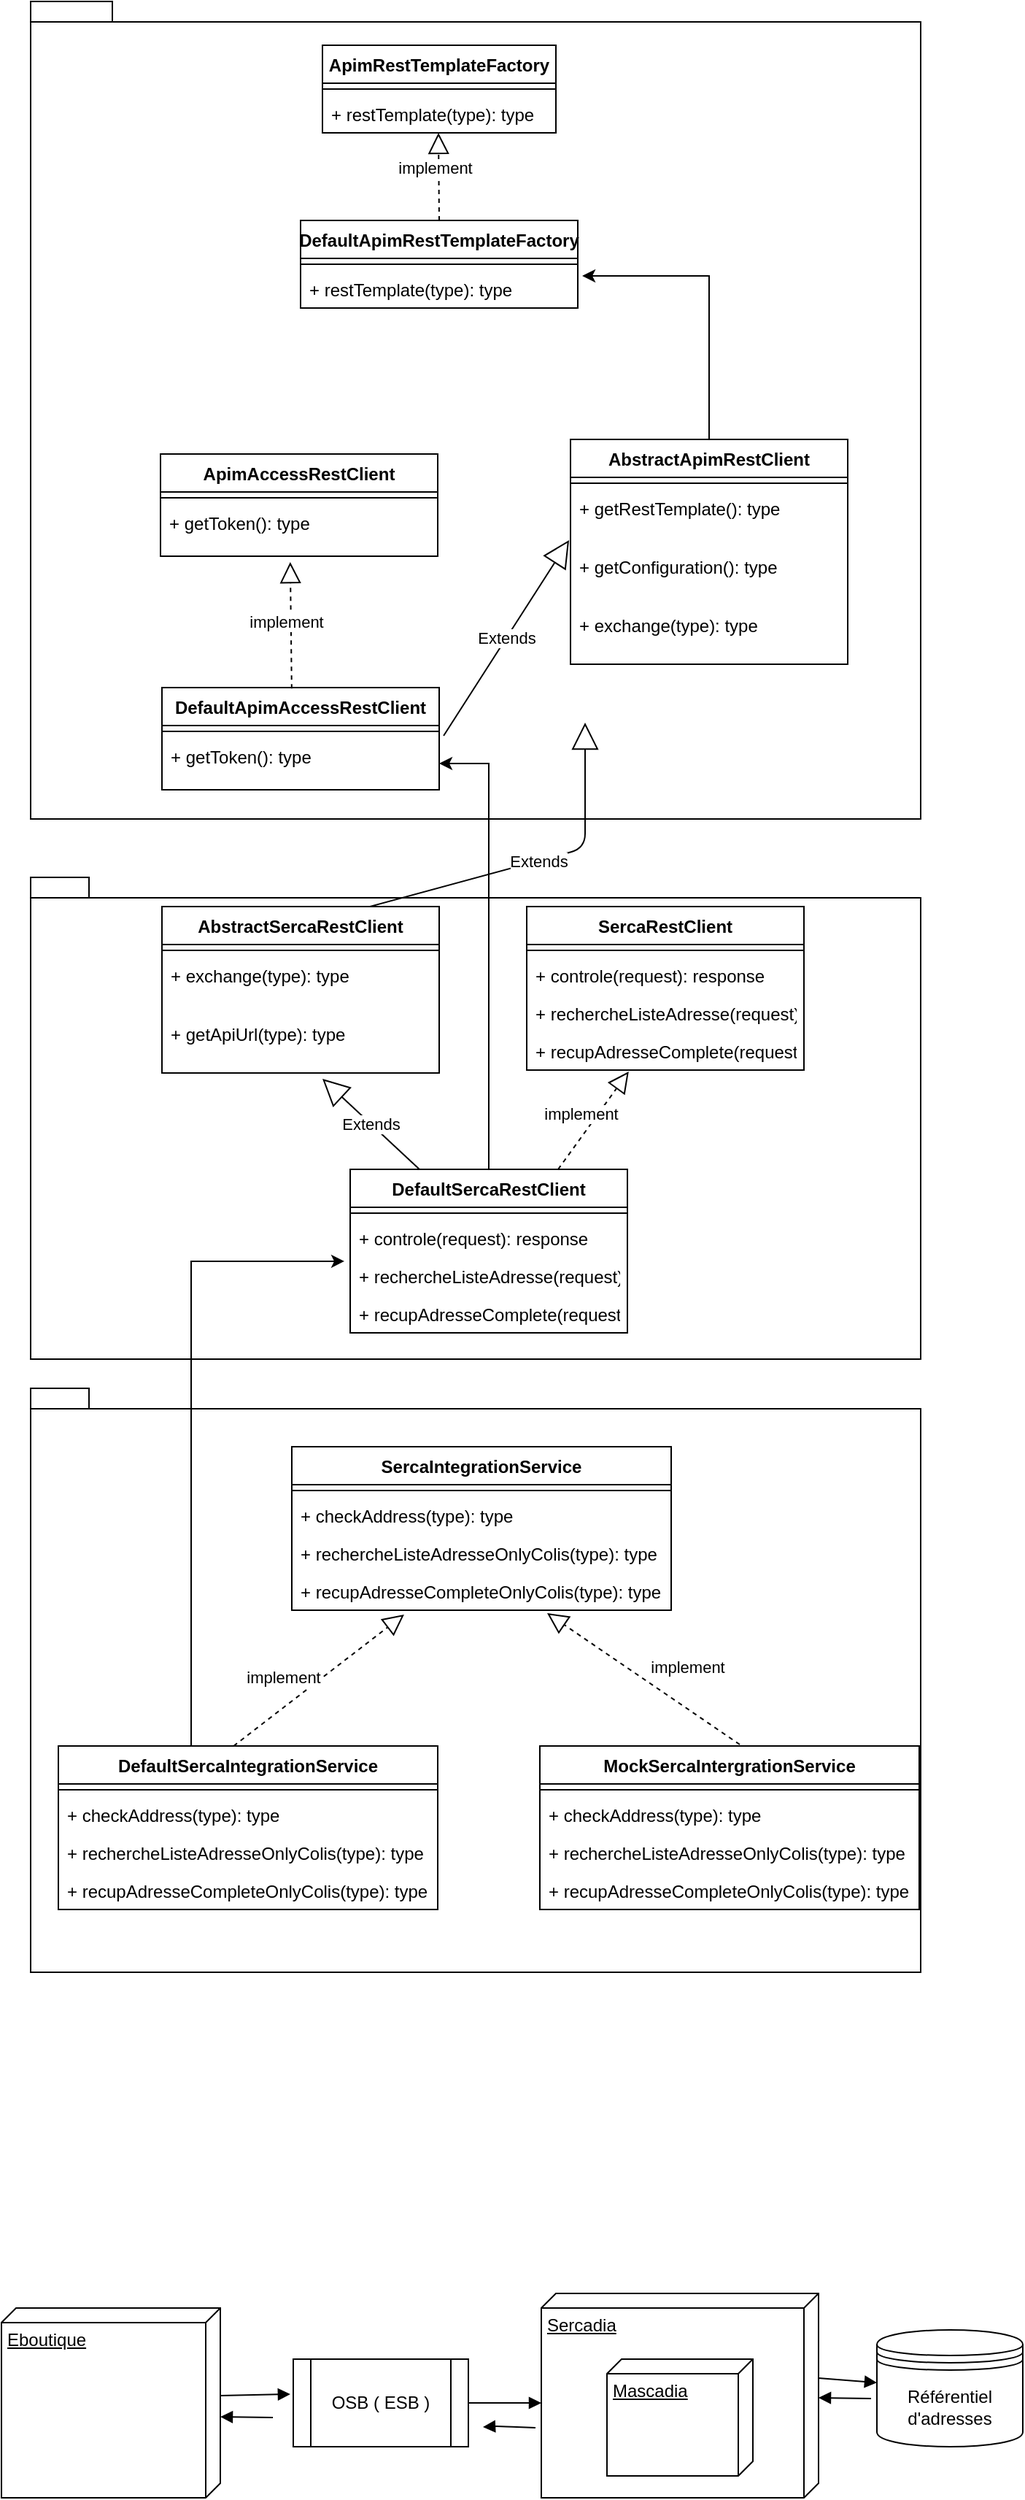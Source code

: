 <mxfile version="13.10.4" type="github">
  <diagram id="C5RBs43oDa-KdzZeNtuy" name="Page-1">
    <mxGraphModel dx="1186" dy="1790" grid="1" gridSize="10" guides="1" tooltips="1" connect="1" arrows="1" fold="1" page="1" pageScale="1" pageWidth="827" pageHeight="1169" math="0" shadow="0">
      <root>
        <mxCell id="WIyWlLk6GJQsqaUBKTNV-0" />
        <mxCell id="WIyWlLk6GJQsqaUBKTNV-1" parent="WIyWlLk6GJQsqaUBKTNV-0" />
        <mxCell id="7yxNTH7sFWz7UGhxW4Ka-38" value="" style="shape=folder;fontStyle=1;spacingTop=10;tabWidth=40;tabHeight=14;tabPosition=left;html=1;" parent="WIyWlLk6GJQsqaUBKTNV-1" vertex="1">
          <mxGeometry x="100" y="340" width="610" height="400" as="geometry" />
        </mxCell>
        <mxCell id="7yxNTH7sFWz7UGhxW4Ka-18" value="" style="shape=folder;fontStyle=1;spacingTop=10;tabWidth=40;tabHeight=14;tabPosition=left;html=1;" parent="WIyWlLk6GJQsqaUBKTNV-1" vertex="1">
          <mxGeometry x="100" y="-10" width="610" height="330" as="geometry" />
        </mxCell>
        <mxCell id="7yxNTH7sFWz7UGhxW4Ka-16" value="" style="shape=folder;fontStyle=1;spacingTop=10;tabWidth=40;tabHeight=14;tabPosition=left;html=1;" parent="WIyWlLk6GJQsqaUBKTNV-1" vertex="1">
          <mxGeometry x="100" y="-610" width="610" height="560" as="geometry" />
        </mxCell>
        <mxCell id="BwVQpNzadCACeYpbOint-18" value="Extends" style="endArrow=block;endSize=16;endFill=0;html=1;exitX=0.25;exitY=0;exitDx=0;exitDy=0;entryX=0.579;entryY=1.1;entryDx=0;entryDy=0;entryPerimeter=0;" parent="WIyWlLk6GJQsqaUBKTNV-1" source="ZbugdAa28t8l8q_3A2VQ-29" target="7yxNTH7sFWz7UGhxW4Ka-24" edge="1">
          <mxGeometry width="160" relative="1" as="geometry">
            <mxPoint x="343.75" y="250" as="sourcePoint" />
            <mxPoint x="490" y="320" as="targetPoint" />
          </mxGeometry>
        </mxCell>
        <mxCell id="BwVQpNzadCACeYpbOint-20" value="" style="endArrow=block;dashed=1;endFill=0;endSize=12;html=1;entryX=0.368;entryY=1.038;entryDx=0;entryDy=0;entryPerimeter=0;exitX=0.75;exitY=0;exitDx=0;exitDy=0;" parent="WIyWlLk6GJQsqaUBKTNV-1" source="ZbugdAa28t8l8q_3A2VQ-29" target="ZbugdAa28t8l8q_3A2VQ-14" edge="1">
          <mxGeometry width="160" relative="1" as="geometry">
            <mxPoint x="407.5" y="250" as="sourcePoint" />
            <mxPoint x="490" y="320" as="targetPoint" />
          </mxGeometry>
        </mxCell>
        <mxCell id="ZbugdAa28t8l8q_3A2VQ-5" value="implement" style="edgeLabel;html=1;align=center;verticalAlign=middle;resizable=0;points=[];" parent="BwVQpNzadCACeYpbOint-20" vertex="1" connectable="0">
          <mxGeometry x="-0.233" y="-1" relative="1" as="geometry">
            <mxPoint x="-4.47" y="-13.1" as="offset" />
          </mxGeometry>
        </mxCell>
        <mxCell id="BwVQpNzadCACeYpbOint-26" value="SercaIntegrationService" style="swimlane;fontStyle=1;align=center;verticalAlign=top;childLayout=stackLayout;horizontal=1;startSize=26;horizontalStack=0;resizeParent=1;resizeParentMax=0;resizeLast=0;collapsible=1;marginBottom=0;" parent="WIyWlLk6GJQsqaUBKTNV-1" vertex="1">
          <mxGeometry x="279" y="380" width="260" height="112" as="geometry" />
        </mxCell>
        <mxCell id="BwVQpNzadCACeYpbOint-28" value="" style="line;strokeWidth=1;fillColor=none;align=left;verticalAlign=middle;spacingTop=-1;spacingLeft=3;spacingRight=3;rotatable=0;labelPosition=right;points=[];portConstraint=eastwest;" parent="BwVQpNzadCACeYpbOint-26" vertex="1">
          <mxGeometry y="26" width="260" height="8" as="geometry" />
        </mxCell>
        <mxCell id="BwVQpNzadCACeYpbOint-29" value="+ checkAddress(type): type" style="text;strokeColor=none;fillColor=none;align=left;verticalAlign=top;spacingLeft=4;spacingRight=4;overflow=hidden;rotatable=0;points=[[0,0.5],[1,0.5]];portConstraint=eastwest;" parent="BwVQpNzadCACeYpbOint-26" vertex="1">
          <mxGeometry y="34" width="260" height="26" as="geometry" />
        </mxCell>
        <mxCell id="ZbugdAa28t8l8q_3A2VQ-19" value="+ rechercheListeAdresseOnlyColis(type): type" style="text;strokeColor=none;fillColor=none;align=left;verticalAlign=top;spacingLeft=4;spacingRight=4;overflow=hidden;rotatable=0;points=[[0,0.5],[1,0.5]];portConstraint=eastwest;" parent="BwVQpNzadCACeYpbOint-26" vertex="1">
          <mxGeometry y="60" width="260" height="26" as="geometry" />
        </mxCell>
        <mxCell id="ZbugdAa28t8l8q_3A2VQ-20" value="+ recupAdresseCompleteOnlyColis(type): type" style="text;strokeColor=none;fillColor=none;align=left;verticalAlign=top;spacingLeft=4;spacingRight=4;overflow=hidden;rotatable=0;points=[[0,0.5],[1,0.5]];portConstraint=eastwest;" parent="BwVQpNzadCACeYpbOint-26" vertex="1">
          <mxGeometry y="86" width="260" height="26" as="geometry" />
        </mxCell>
        <mxCell id="BwVQpNzadCACeYpbOint-4" value="SercaRestClient" style="swimlane;fontStyle=1;align=center;verticalAlign=top;childLayout=stackLayout;horizontal=1;startSize=26;horizontalStack=0;resizeParent=1;resizeParentMax=0;resizeLast=0;collapsible=1;marginBottom=0;" parent="WIyWlLk6GJQsqaUBKTNV-1" vertex="1">
          <mxGeometry x="440" y="10" width="190" height="112" as="geometry" />
        </mxCell>
        <mxCell id="BwVQpNzadCACeYpbOint-6" value="" style="line;strokeWidth=1;fillColor=none;align=left;verticalAlign=middle;spacingTop=-1;spacingLeft=3;spacingRight=3;rotatable=0;labelPosition=right;points=[];portConstraint=eastwest;" parent="BwVQpNzadCACeYpbOint-4" vertex="1">
          <mxGeometry y="26" width="190" height="8" as="geometry" />
        </mxCell>
        <mxCell id="BwVQpNzadCACeYpbOint-7" value="+ controle(request): response" style="text;strokeColor=none;fillColor=none;align=left;verticalAlign=top;spacingLeft=4;spacingRight=4;overflow=hidden;rotatable=0;points=[[0,0.5],[1,0.5]];portConstraint=eastwest;" parent="BwVQpNzadCACeYpbOint-4" vertex="1">
          <mxGeometry y="34" width="190" height="26" as="geometry" />
        </mxCell>
        <mxCell id="ZbugdAa28t8l8q_3A2VQ-13" value="+ rechercheListeAdresse(request): response" style="text;strokeColor=none;fillColor=none;align=left;verticalAlign=top;spacingLeft=4;spacingRight=4;overflow=hidden;rotatable=0;points=[[0,0.5],[1,0.5]];portConstraint=eastwest;" parent="BwVQpNzadCACeYpbOint-4" vertex="1">
          <mxGeometry y="60" width="190" height="26" as="geometry" />
        </mxCell>
        <mxCell id="ZbugdAa28t8l8q_3A2VQ-14" value="+ recupAdresseComplete(request): response" style="text;strokeColor=none;fillColor=none;align=left;verticalAlign=top;spacingLeft=4;spacingRight=4;overflow=hidden;rotatable=0;points=[[0,0.5],[1,0.5]];portConstraint=eastwest;" parent="BwVQpNzadCACeYpbOint-4" vertex="1">
          <mxGeometry y="86" width="190" height="26" as="geometry" />
        </mxCell>
        <mxCell id="BwVQpNzadCACeYpbOint-8" value="AbstractSercaRestClient" style="swimlane;fontStyle=1;align=center;verticalAlign=top;childLayout=stackLayout;horizontal=1;startSize=26;horizontalStack=0;resizeParent=1;resizeParentMax=0;resizeLast=0;collapsible=1;marginBottom=0;" parent="WIyWlLk6GJQsqaUBKTNV-1" vertex="1">
          <mxGeometry x="190" y="10" width="190" height="114" as="geometry" />
        </mxCell>
        <mxCell id="BwVQpNzadCACeYpbOint-10" value="" style="line;strokeWidth=1;fillColor=none;align=left;verticalAlign=middle;spacingTop=-1;spacingLeft=3;spacingRight=3;rotatable=0;labelPosition=right;points=[];portConstraint=eastwest;" parent="BwVQpNzadCACeYpbOint-8" vertex="1">
          <mxGeometry y="26" width="190" height="8" as="geometry" />
        </mxCell>
        <mxCell id="ZbugdAa28t8l8q_3A2VQ-15" value="+ exchange(type): type" style="text;strokeColor=none;fillColor=none;align=left;verticalAlign=top;spacingLeft=4;spacingRight=4;overflow=hidden;rotatable=0;points=[[0,0.5],[1,0.5]];portConstraint=eastwest;" parent="BwVQpNzadCACeYpbOint-8" vertex="1">
          <mxGeometry y="34" width="190" height="40" as="geometry" />
        </mxCell>
        <mxCell id="7yxNTH7sFWz7UGhxW4Ka-24" value="+ getApiUrl(type): type" style="text;strokeColor=none;fillColor=none;align=left;verticalAlign=top;spacingLeft=4;spacingRight=4;overflow=hidden;rotatable=0;points=[[0,0.5],[1,0.5]];portConstraint=eastwest;" parent="BwVQpNzadCACeYpbOint-8" vertex="1">
          <mxGeometry y="74" width="190" height="40" as="geometry" />
        </mxCell>
        <mxCell id="ePuBS4sop_-Yzgb1JW3Q-3" value="Référentiel d&#39;adresses" style="shape=datastore;whiteSpace=wrap;html=1;" parent="WIyWlLk6GJQsqaUBKTNV-1" vertex="1">
          <mxGeometry x="680" y="985" width="100" height="80" as="geometry" />
        </mxCell>
        <mxCell id="ePuBS4sop_-Yzgb1JW3Q-4" value="Eboutique" style="verticalAlign=top;align=left;spacingTop=8;spacingLeft=2;spacingRight=12;shape=cube;size=10;direction=south;fontStyle=4;html=1;" parent="WIyWlLk6GJQsqaUBKTNV-1" vertex="1">
          <mxGeometry x="80" y="970" width="150" height="130" as="geometry" />
        </mxCell>
        <mxCell id="ePuBS4sop_-Yzgb1JW3Q-6" value="Sercadia" style="verticalAlign=top;align=left;spacingTop=8;spacingLeft=2;spacingRight=12;shape=cube;size=10;direction=south;fontStyle=4;html=1;" parent="WIyWlLk6GJQsqaUBKTNV-1" vertex="1">
          <mxGeometry x="450" y="960" width="190" height="140" as="geometry" />
        </mxCell>
        <mxCell id="ePuBS4sop_-Yzgb1JW3Q-7" value="OSB ( ESB )" style="shape=process;whiteSpace=wrap;html=1;backgroundOutline=1;" parent="WIyWlLk6GJQsqaUBKTNV-1" vertex="1">
          <mxGeometry x="280" y="1005" width="120" height="60" as="geometry" />
        </mxCell>
        <mxCell id="ePuBS4sop_-Yzgb1JW3Q-8" value="Mascadia" style="verticalAlign=top;align=left;spacingTop=8;spacingLeft=2;spacingRight=12;shape=cube;size=10;direction=south;fontStyle=4;html=1;" parent="WIyWlLk6GJQsqaUBKTNV-1" vertex="1">
          <mxGeometry x="495" y="1005" width="100" height="80" as="geometry" />
        </mxCell>
        <mxCell id="ePuBS4sop_-Yzgb1JW3Q-13" value="" style="html=1;verticalAlign=bottom;endArrow=block;exitX=0;exitY=0;exitDx=60;exitDy=0;exitPerimeter=0;entryX=-0.017;entryY=0.4;entryDx=0;entryDy=0;entryPerimeter=0;" parent="WIyWlLk6GJQsqaUBKTNV-1" source="ePuBS4sop_-Yzgb1JW3Q-4" target="ePuBS4sop_-Yzgb1JW3Q-7" edge="1">
          <mxGeometry width="80" relative="1" as="geometry">
            <mxPoint x="300" y="1170" as="sourcePoint" />
            <mxPoint x="380" y="1170" as="targetPoint" />
          </mxGeometry>
        </mxCell>
        <mxCell id="ePuBS4sop_-Yzgb1JW3Q-14" value="" style="html=1;verticalAlign=bottom;endArrow=block;entryX=0;entryY=0;entryDx=75;entryDy=190;entryPerimeter=0;exitX=1;exitY=0.5;exitDx=0;exitDy=0;" parent="WIyWlLk6GJQsqaUBKTNV-1" source="ePuBS4sop_-Yzgb1JW3Q-7" target="ePuBS4sop_-Yzgb1JW3Q-6" edge="1">
          <mxGeometry width="80" relative="1" as="geometry">
            <mxPoint x="450" y="1025" as="sourcePoint" />
            <mxPoint x="491.96" y="1024.5" as="targetPoint" />
          </mxGeometry>
        </mxCell>
        <mxCell id="ePuBS4sop_-Yzgb1JW3Q-16" value="" style="html=1;verticalAlign=bottom;endArrow=block;exitX=0.414;exitY=0;exitDx=0;exitDy=0;exitPerimeter=0;" parent="WIyWlLk6GJQsqaUBKTNV-1" source="ePuBS4sop_-Yzgb1JW3Q-6" target="ePuBS4sop_-Yzgb1JW3Q-3" edge="1">
          <mxGeometry width="80" relative="1" as="geometry">
            <mxPoint x="460" y="1035" as="sourcePoint" />
            <mxPoint x="501.96" y="1034.5" as="targetPoint" />
            <Array as="points" />
          </mxGeometry>
        </mxCell>
        <mxCell id="ePuBS4sop_-Yzgb1JW3Q-20" value="" style="html=1;verticalAlign=bottom;endArrow=block;exitX=-0.04;exitY=0.588;exitDx=0;exitDy=0;exitPerimeter=0;" parent="WIyWlLk6GJQsqaUBKTNV-1" source="ePuBS4sop_-Yzgb1JW3Q-3" target="ePuBS4sop_-Yzgb1JW3Q-6" edge="1">
          <mxGeometry width="80" relative="1" as="geometry">
            <mxPoint x="650" y="1027.96" as="sourcePoint" />
            <mxPoint x="690" y="1031.089" as="targetPoint" />
            <Array as="points" />
          </mxGeometry>
        </mxCell>
        <mxCell id="ePuBS4sop_-Yzgb1JW3Q-21" value="" style="html=1;verticalAlign=bottom;endArrow=block;exitX=-0.04;exitY=0.588;exitDx=0;exitDy=0;exitPerimeter=0;" parent="WIyWlLk6GJQsqaUBKTNV-1" edge="1">
          <mxGeometry width="80" relative="1" as="geometry">
            <mxPoint x="266" y="1045.06" as="sourcePoint" />
            <mxPoint x="230" y="1044.499" as="targetPoint" />
            <Array as="points" />
          </mxGeometry>
        </mxCell>
        <mxCell id="ePuBS4sop_-Yzgb1JW3Q-22" value="" style="html=1;verticalAlign=bottom;endArrow=block;exitX=-0.04;exitY=0.588;exitDx=0;exitDy=0;exitPerimeter=0;" parent="WIyWlLk6GJQsqaUBKTNV-1" edge="1">
          <mxGeometry width="80" relative="1" as="geometry">
            <mxPoint x="446" y="1052.04" as="sourcePoint" />
            <mxPoint x="410" y="1051.479" as="targetPoint" />
            <Array as="points">
              <mxPoint x="420" y="1051" />
            </Array>
          </mxGeometry>
        </mxCell>
        <mxCell id="ZbugdAa28t8l8q_3A2VQ-25" value="" style="endArrow=block;dashed=1;endFill=0;endSize=12;html=1;entryX=0.296;entryY=1.115;entryDx=0;entryDy=0;entryPerimeter=0;exitX=0.462;exitY=0;exitDx=0;exitDy=0;exitPerimeter=0;" parent="WIyWlLk6GJQsqaUBKTNV-1" source="7yxNTH7sFWz7UGhxW4Ka-28" target="ZbugdAa28t8l8q_3A2VQ-20" edge="1">
          <mxGeometry width="160" relative="1" as="geometry">
            <mxPoint x="211.89" y="580" as="sourcePoint" />
            <mxPoint x="172.42" y="229.998" as="targetPoint" />
          </mxGeometry>
        </mxCell>
        <mxCell id="ZbugdAa28t8l8q_3A2VQ-26" value="implement" style="edgeLabel;html=1;align=center;verticalAlign=middle;resizable=0;points=[];" parent="ZbugdAa28t8l8q_3A2VQ-25" vertex="1" connectable="0">
          <mxGeometry x="-0.233" y="-1" relative="1" as="geometry">
            <mxPoint x="-11.83" y="-13.1" as="offset" />
          </mxGeometry>
        </mxCell>
        <mxCell id="ZbugdAa28t8l8q_3A2VQ-27" value="" style="endArrow=block;dashed=1;endFill=0;endSize=12;html=1;entryX=0.673;entryY=1.077;entryDx=0;entryDy=0;entryPerimeter=0;exitX=0.527;exitY=-0.009;exitDx=0;exitDy=0;exitPerimeter=0;" parent="WIyWlLk6GJQsqaUBKTNV-1" source="7yxNTH7sFWz7UGhxW4Ka-33" target="ZbugdAa28t8l8q_3A2VQ-20" edge="1">
          <mxGeometry width="160" relative="1" as="geometry">
            <mxPoint x="557.5" y="580" as="sourcePoint" />
            <mxPoint x="634" y="218" as="targetPoint" />
          </mxGeometry>
        </mxCell>
        <mxCell id="ZbugdAa28t8l8q_3A2VQ-28" value="implement" style="edgeLabel;html=1;align=center;verticalAlign=middle;resizable=0;points=[];" parent="ZbugdAa28t8l8q_3A2VQ-27" vertex="1" connectable="0">
          <mxGeometry x="-0.233" y="-1" relative="1" as="geometry">
            <mxPoint x="13.54" y="-17.67" as="offset" />
          </mxGeometry>
        </mxCell>
        <mxCell id="7yxNTH7sFWz7UGhxW4Ka-27" style="edgeStyle=orthogonalEdgeStyle;rounded=0;orthogonalLoop=1;jettySize=auto;html=1;exitX=0.5;exitY=0;exitDx=0;exitDy=0;" parent="WIyWlLk6GJQsqaUBKTNV-1" source="ZbugdAa28t8l8q_3A2VQ-29" target="7yxNTH7sFWz7UGhxW4Ka-10" edge="1">
          <mxGeometry relative="1" as="geometry" />
        </mxCell>
        <mxCell id="ZbugdAa28t8l8q_3A2VQ-29" value="DefaultSercaRestClient" style="swimlane;fontStyle=1;align=center;verticalAlign=top;childLayout=stackLayout;horizontal=1;startSize=26;horizontalStack=0;resizeParent=1;resizeParentMax=0;resizeLast=0;collapsible=1;marginBottom=0;" parent="WIyWlLk6GJQsqaUBKTNV-1" vertex="1">
          <mxGeometry x="319" y="190" width="190" height="112" as="geometry" />
        </mxCell>
        <mxCell id="ZbugdAa28t8l8q_3A2VQ-30" value="" style="line;strokeWidth=1;fillColor=none;align=left;verticalAlign=middle;spacingTop=-1;spacingLeft=3;spacingRight=3;rotatable=0;labelPosition=right;points=[];portConstraint=eastwest;" parent="ZbugdAa28t8l8q_3A2VQ-29" vertex="1">
          <mxGeometry y="26" width="190" height="8" as="geometry" />
        </mxCell>
        <mxCell id="ZbugdAa28t8l8q_3A2VQ-31" value="+ controle(request): response" style="text;strokeColor=none;fillColor=none;align=left;verticalAlign=top;spacingLeft=4;spacingRight=4;overflow=hidden;rotatable=0;points=[[0,0.5],[1,0.5]];portConstraint=eastwest;" parent="ZbugdAa28t8l8q_3A2VQ-29" vertex="1">
          <mxGeometry y="34" width="190" height="26" as="geometry" />
        </mxCell>
        <mxCell id="ZbugdAa28t8l8q_3A2VQ-32" value="+ rechercheListeAdresse(request): response" style="text;strokeColor=none;fillColor=none;align=left;verticalAlign=top;spacingLeft=4;spacingRight=4;overflow=hidden;rotatable=0;points=[[0,0.5],[1,0.5]];portConstraint=eastwest;" parent="ZbugdAa28t8l8q_3A2VQ-29" vertex="1">
          <mxGeometry y="60" width="190" height="26" as="geometry" />
        </mxCell>
        <mxCell id="ZbugdAa28t8l8q_3A2VQ-33" value="+ recupAdresseComplete(request): response" style="text;strokeColor=none;fillColor=none;align=left;verticalAlign=top;spacingLeft=4;spacingRight=4;overflow=hidden;rotatable=0;points=[[0,0.5],[1,0.5]];portConstraint=eastwest;" parent="ZbugdAa28t8l8q_3A2VQ-29" vertex="1">
          <mxGeometry y="86" width="190" height="26" as="geometry" />
        </mxCell>
        <mxCell id="39D8WSPySMU8b71Mzj_a-14" style="edgeStyle=orthogonalEdgeStyle;rounded=0;orthogonalLoop=1;jettySize=auto;html=1;entryX=1.016;entryY=0.154;entryDx=0;entryDy=0;entryPerimeter=0;" edge="1" parent="WIyWlLk6GJQsqaUBKTNV-1" source="7yxNTH7sFWz7UGhxW4Ka-0" target="39D8WSPySMU8b71Mzj_a-10">
          <mxGeometry relative="1" as="geometry" />
        </mxCell>
        <mxCell id="7yxNTH7sFWz7UGhxW4Ka-0" value="AbstractApimRestClient" style="swimlane;fontStyle=1;align=center;verticalAlign=top;childLayout=stackLayout;horizontal=1;startSize=26;horizontalStack=0;resizeParent=1;resizeParentMax=0;resizeLast=0;collapsible=1;marginBottom=0;" parent="WIyWlLk6GJQsqaUBKTNV-1" vertex="1">
          <mxGeometry x="470" y="-310" width="190" height="154" as="geometry" />
        </mxCell>
        <mxCell id="7yxNTH7sFWz7UGhxW4Ka-1" value="" style="line;strokeWidth=1;fillColor=none;align=left;verticalAlign=middle;spacingTop=-1;spacingLeft=3;spacingRight=3;rotatable=0;labelPosition=right;points=[];portConstraint=eastwest;" parent="7yxNTH7sFWz7UGhxW4Ka-0" vertex="1">
          <mxGeometry y="26" width="190" height="8" as="geometry" />
        </mxCell>
        <mxCell id="7yxNTH7sFWz7UGhxW4Ka-3" value="+ getRestTemplate(): type" style="text;strokeColor=none;fillColor=none;align=left;verticalAlign=top;spacingLeft=4;spacingRight=4;overflow=hidden;rotatable=0;points=[[0,0.5],[1,0.5]];portConstraint=eastwest;" parent="7yxNTH7sFWz7UGhxW4Ka-0" vertex="1">
          <mxGeometry y="34" width="190" height="40" as="geometry" />
        </mxCell>
        <mxCell id="7yxNTH7sFWz7UGhxW4Ka-15" value="+ getConfiguration(): type" style="text;strokeColor=none;fillColor=none;align=left;verticalAlign=top;spacingLeft=4;spacingRight=4;overflow=hidden;rotatable=0;points=[[0,0.5],[1,0.5]];portConstraint=eastwest;" parent="7yxNTH7sFWz7UGhxW4Ka-0" vertex="1">
          <mxGeometry y="74" width="190" height="40" as="geometry" />
        </mxCell>
        <mxCell id="7yxNTH7sFWz7UGhxW4Ka-23" value="+ exchange(type): type" style="text;strokeColor=none;fillColor=none;align=left;verticalAlign=top;spacingLeft=4;spacingRight=4;overflow=hidden;rotatable=0;points=[[0,0.5],[1,0.5]];portConstraint=eastwest;" parent="7yxNTH7sFWz7UGhxW4Ka-0" vertex="1">
          <mxGeometry y="114" width="190" height="40" as="geometry" />
        </mxCell>
        <mxCell id="7yxNTH7sFWz7UGhxW4Ka-4" value="ApimAccessRestClient" style="swimlane;fontStyle=1;align=center;verticalAlign=top;childLayout=stackLayout;horizontal=1;startSize=26;horizontalStack=0;resizeParent=1;resizeParentMax=0;resizeLast=0;collapsible=1;marginBottom=0;" parent="WIyWlLk6GJQsqaUBKTNV-1" vertex="1">
          <mxGeometry x="189" y="-300" width="190" height="70" as="geometry" />
        </mxCell>
        <mxCell id="7yxNTH7sFWz7UGhxW4Ka-5" value="" style="line;strokeWidth=1;fillColor=none;align=left;verticalAlign=middle;spacingTop=-1;spacingLeft=3;spacingRight=3;rotatable=0;labelPosition=right;points=[];portConstraint=eastwest;" parent="7yxNTH7sFWz7UGhxW4Ka-4" vertex="1">
          <mxGeometry y="26" width="190" height="8" as="geometry" />
        </mxCell>
        <mxCell id="7yxNTH7sFWz7UGhxW4Ka-6" value="+ getToken(): type" style="text;strokeColor=none;fillColor=none;align=left;verticalAlign=top;spacingLeft=4;spacingRight=4;overflow=hidden;rotatable=0;points=[[0,0.5],[1,0.5]];portConstraint=eastwest;" parent="7yxNTH7sFWz7UGhxW4Ka-4" vertex="1">
          <mxGeometry y="34" width="190" height="36" as="geometry" />
        </mxCell>
        <mxCell id="7yxNTH7sFWz7UGhxW4Ka-8" value="DefaultApimAccessRestClient" style="swimlane;fontStyle=1;align=center;verticalAlign=top;childLayout=stackLayout;horizontal=1;startSize=26;horizontalStack=0;resizeParent=1;resizeParentMax=0;resizeLast=0;collapsible=1;marginBottom=0;" parent="WIyWlLk6GJQsqaUBKTNV-1" vertex="1">
          <mxGeometry x="190" y="-140" width="190" height="70" as="geometry" />
        </mxCell>
        <mxCell id="7yxNTH7sFWz7UGhxW4Ka-9" value="" style="line;strokeWidth=1;fillColor=none;align=left;verticalAlign=middle;spacingTop=-1;spacingLeft=3;spacingRight=3;rotatable=0;labelPosition=right;points=[];portConstraint=eastwest;" parent="7yxNTH7sFWz7UGhxW4Ka-8" vertex="1">
          <mxGeometry y="26" width="190" height="8" as="geometry" />
        </mxCell>
        <mxCell id="7yxNTH7sFWz7UGhxW4Ka-10" value="+ getToken(): type" style="text;strokeColor=none;fillColor=none;align=left;verticalAlign=top;spacingLeft=4;spacingRight=4;overflow=hidden;rotatable=0;points=[[0,0.5],[1,0.5]];portConstraint=eastwest;" parent="7yxNTH7sFWz7UGhxW4Ka-8" vertex="1">
          <mxGeometry y="34" width="190" height="36" as="geometry" />
        </mxCell>
        <mxCell id="7yxNTH7sFWz7UGhxW4Ka-12" value="" style="endArrow=block;dashed=1;endFill=0;endSize=12;html=1;entryX=0.468;entryY=1.111;entryDx=0;entryDy=0;entryPerimeter=0;exitX=0.468;exitY=0.009;exitDx=0;exitDy=0;exitPerimeter=0;" parent="WIyWlLk6GJQsqaUBKTNV-1" source="7yxNTH7sFWz7UGhxW4Ka-8" target="7yxNTH7sFWz7UGhxW4Ka-6" edge="1">
          <mxGeometry width="160" relative="1" as="geometry">
            <mxPoint x="471.5" y="200" as="sourcePoint" />
            <mxPoint x="519.92" y="132.988" as="targetPoint" />
          </mxGeometry>
        </mxCell>
        <mxCell id="7yxNTH7sFWz7UGhxW4Ka-13" value="implement" style="edgeLabel;html=1;align=center;verticalAlign=middle;resizable=0;points=[];" parent="7yxNTH7sFWz7UGhxW4Ka-12" vertex="1" connectable="0">
          <mxGeometry x="-0.233" y="-1" relative="1" as="geometry">
            <mxPoint x="-4.47" y="-13.1" as="offset" />
          </mxGeometry>
        </mxCell>
        <mxCell id="7yxNTH7sFWz7UGhxW4Ka-14" value="Extends" style="endArrow=block;endSize=16;endFill=0;html=1;exitX=1.016;exitY=-0.028;exitDx=0;exitDy=0;entryX=-0.005;entryY=-0.125;entryDx=0;entryDy=0;entryPerimeter=0;exitPerimeter=0;" parent="WIyWlLk6GJQsqaUBKTNV-1" source="7yxNTH7sFWz7UGhxW4Ka-10" target="7yxNTH7sFWz7UGhxW4Ka-15" edge="1">
          <mxGeometry width="160" relative="1" as="geometry">
            <mxPoint x="540.43" y="-113" as="sourcePoint" />
            <mxPoint x="450.0" y="-180" as="targetPoint" />
          </mxGeometry>
        </mxCell>
        <mxCell id="7yxNTH7sFWz7UGhxW4Ka-26" value="Extends" style="endArrow=block;endSize=16;endFill=0;html=1;exitX=0.75;exitY=0;exitDx=0;exitDy=0;entryX=-0.005;entryY=-0.125;entryDx=0;entryDy=0;entryPerimeter=0;" parent="WIyWlLk6GJQsqaUBKTNV-1" source="BwVQpNzadCACeYpbOint-8" edge="1">
          <mxGeometry width="160" relative="1" as="geometry">
            <mxPoint x="393.99" y="-22.008" as="sourcePoint" />
            <mxPoint x="480.0" y="-116" as="targetPoint" />
            <Array as="points">
              <mxPoint x="480" y="-30" />
            </Array>
          </mxGeometry>
        </mxCell>
        <mxCell id="7yxNTH7sFWz7UGhxW4Ka-39" style="edgeStyle=orthogonalEdgeStyle;rounded=0;orthogonalLoop=1;jettySize=auto;html=1;entryX=-0.021;entryY=0.115;entryDx=0;entryDy=0;entryPerimeter=0;" parent="WIyWlLk6GJQsqaUBKTNV-1" source="7yxNTH7sFWz7UGhxW4Ka-28" target="ZbugdAa28t8l8q_3A2VQ-32" edge="1">
          <mxGeometry relative="1" as="geometry">
            <Array as="points">
              <mxPoint x="210" y="253" />
            </Array>
          </mxGeometry>
        </mxCell>
        <mxCell id="7yxNTH7sFWz7UGhxW4Ka-28" value="DefaultSercaIntegrationService" style="swimlane;fontStyle=1;align=center;verticalAlign=top;childLayout=stackLayout;horizontal=1;startSize=26;horizontalStack=0;resizeParent=1;resizeParentMax=0;resizeLast=0;collapsible=1;marginBottom=0;" parent="WIyWlLk6GJQsqaUBKTNV-1" vertex="1">
          <mxGeometry x="119" y="585" width="260" height="112" as="geometry" />
        </mxCell>
        <mxCell id="7yxNTH7sFWz7UGhxW4Ka-29" value="" style="line;strokeWidth=1;fillColor=none;align=left;verticalAlign=middle;spacingTop=-1;spacingLeft=3;spacingRight=3;rotatable=0;labelPosition=right;points=[];portConstraint=eastwest;" parent="7yxNTH7sFWz7UGhxW4Ka-28" vertex="1">
          <mxGeometry y="26" width="260" height="8" as="geometry" />
        </mxCell>
        <mxCell id="7yxNTH7sFWz7UGhxW4Ka-30" value="+ checkAddress(type): type" style="text;strokeColor=none;fillColor=none;align=left;verticalAlign=top;spacingLeft=4;spacingRight=4;overflow=hidden;rotatable=0;points=[[0,0.5],[1,0.5]];portConstraint=eastwest;" parent="7yxNTH7sFWz7UGhxW4Ka-28" vertex="1">
          <mxGeometry y="34" width="260" height="26" as="geometry" />
        </mxCell>
        <mxCell id="7yxNTH7sFWz7UGhxW4Ka-31" value="+ rechercheListeAdresseOnlyColis(type): type" style="text;strokeColor=none;fillColor=none;align=left;verticalAlign=top;spacingLeft=4;spacingRight=4;overflow=hidden;rotatable=0;points=[[0,0.5],[1,0.5]];portConstraint=eastwest;" parent="7yxNTH7sFWz7UGhxW4Ka-28" vertex="1">
          <mxGeometry y="60" width="260" height="26" as="geometry" />
        </mxCell>
        <mxCell id="7yxNTH7sFWz7UGhxW4Ka-32" value="+ recupAdresseCompleteOnlyColis(type): type" style="text;strokeColor=none;fillColor=none;align=left;verticalAlign=top;spacingLeft=4;spacingRight=4;overflow=hidden;rotatable=0;points=[[0,0.5],[1,0.5]];portConstraint=eastwest;" parent="7yxNTH7sFWz7UGhxW4Ka-28" vertex="1">
          <mxGeometry y="86" width="260" height="26" as="geometry" />
        </mxCell>
        <mxCell id="7yxNTH7sFWz7UGhxW4Ka-33" value="MockSercaIntergrationService" style="swimlane;fontStyle=1;align=center;verticalAlign=top;childLayout=stackLayout;horizontal=1;startSize=26;horizontalStack=0;resizeParent=1;resizeParentMax=0;resizeLast=0;collapsible=1;marginBottom=0;" parent="WIyWlLk6GJQsqaUBKTNV-1" vertex="1">
          <mxGeometry x="449" y="585" width="260" height="112" as="geometry" />
        </mxCell>
        <mxCell id="7yxNTH7sFWz7UGhxW4Ka-34" value="" style="line;strokeWidth=1;fillColor=none;align=left;verticalAlign=middle;spacingTop=-1;spacingLeft=3;spacingRight=3;rotatable=0;labelPosition=right;points=[];portConstraint=eastwest;" parent="7yxNTH7sFWz7UGhxW4Ka-33" vertex="1">
          <mxGeometry y="26" width="260" height="8" as="geometry" />
        </mxCell>
        <mxCell id="7yxNTH7sFWz7UGhxW4Ka-35" value="+ checkAddress(type): type" style="text;strokeColor=none;fillColor=none;align=left;verticalAlign=top;spacingLeft=4;spacingRight=4;overflow=hidden;rotatable=0;points=[[0,0.5],[1,0.5]];portConstraint=eastwest;" parent="7yxNTH7sFWz7UGhxW4Ka-33" vertex="1">
          <mxGeometry y="34" width="260" height="26" as="geometry" />
        </mxCell>
        <mxCell id="7yxNTH7sFWz7UGhxW4Ka-36" value="+ rechercheListeAdresseOnlyColis(type): type" style="text;strokeColor=none;fillColor=none;align=left;verticalAlign=top;spacingLeft=4;spacingRight=4;overflow=hidden;rotatable=0;points=[[0,0.5],[1,0.5]];portConstraint=eastwest;" parent="7yxNTH7sFWz7UGhxW4Ka-33" vertex="1">
          <mxGeometry y="60" width="260" height="26" as="geometry" />
        </mxCell>
        <mxCell id="7yxNTH7sFWz7UGhxW4Ka-37" value="+ recupAdresseCompleteOnlyColis(type): type" style="text;strokeColor=none;fillColor=none;align=left;verticalAlign=top;spacingLeft=4;spacingRight=4;overflow=hidden;rotatable=0;points=[[0,0.5],[1,0.5]];portConstraint=eastwest;" parent="7yxNTH7sFWz7UGhxW4Ka-33" vertex="1">
          <mxGeometry y="86" width="260" height="26" as="geometry" />
        </mxCell>
        <mxCell id="39D8WSPySMU8b71Mzj_a-4" value="ApimRestTemplateFactory" style="swimlane;fontStyle=1;align=center;verticalAlign=top;childLayout=stackLayout;horizontal=1;startSize=26;horizontalStack=0;resizeParent=1;resizeParentMax=0;resizeLast=0;collapsible=1;marginBottom=0;" vertex="1" parent="WIyWlLk6GJQsqaUBKTNV-1">
          <mxGeometry x="300" y="-580" width="160" height="60" as="geometry" />
        </mxCell>
        <mxCell id="39D8WSPySMU8b71Mzj_a-6" value="" style="line;strokeWidth=1;fillColor=none;align=left;verticalAlign=middle;spacingTop=-1;spacingLeft=3;spacingRight=3;rotatable=0;labelPosition=right;points=[];portConstraint=eastwest;" vertex="1" parent="39D8WSPySMU8b71Mzj_a-4">
          <mxGeometry y="26" width="160" height="8" as="geometry" />
        </mxCell>
        <mxCell id="39D8WSPySMU8b71Mzj_a-7" value="+ restTemplate(type): type" style="text;strokeColor=none;fillColor=none;align=left;verticalAlign=top;spacingLeft=4;spacingRight=4;overflow=hidden;rotatable=0;points=[[0,0.5],[1,0.5]];portConstraint=eastwest;" vertex="1" parent="39D8WSPySMU8b71Mzj_a-4">
          <mxGeometry y="34" width="160" height="26" as="geometry" />
        </mxCell>
        <mxCell id="39D8WSPySMU8b71Mzj_a-8" value="DefaultApimRestTemplateFactory" style="swimlane;fontStyle=1;align=center;verticalAlign=top;childLayout=stackLayout;horizontal=1;startSize=26;horizontalStack=0;resizeParent=1;resizeParentMax=0;resizeLast=0;collapsible=1;marginBottom=0;" vertex="1" parent="WIyWlLk6GJQsqaUBKTNV-1">
          <mxGeometry x="285" y="-460" width="190" height="60" as="geometry" />
        </mxCell>
        <mxCell id="39D8WSPySMU8b71Mzj_a-9" value="" style="line;strokeWidth=1;fillColor=none;align=left;verticalAlign=middle;spacingTop=-1;spacingLeft=3;spacingRight=3;rotatable=0;labelPosition=right;points=[];portConstraint=eastwest;" vertex="1" parent="39D8WSPySMU8b71Mzj_a-8">
          <mxGeometry y="26" width="190" height="8" as="geometry" />
        </mxCell>
        <mxCell id="39D8WSPySMU8b71Mzj_a-10" value="+ restTemplate(type): type" style="text;strokeColor=none;fillColor=none;align=left;verticalAlign=top;spacingLeft=4;spacingRight=4;overflow=hidden;rotatable=0;points=[[0,0.5],[1,0.5]];portConstraint=eastwest;" vertex="1" parent="39D8WSPySMU8b71Mzj_a-8">
          <mxGeometry y="34" width="190" height="26" as="geometry" />
        </mxCell>
        <mxCell id="39D8WSPySMU8b71Mzj_a-11" value="" style="endArrow=block;dashed=1;endFill=0;endSize=12;html=1;entryX=0.468;entryY=1.111;entryDx=0;entryDy=0;entryPerimeter=0;exitX=0.5;exitY=0;exitDx=0;exitDy=0;" edge="1" parent="WIyWlLk6GJQsqaUBKTNV-1" source="39D8WSPySMU8b71Mzj_a-8">
          <mxGeometry width="160" relative="1" as="geometry">
            <mxPoint x="379.5" y="-453.37" as="sourcePoint" />
            <mxPoint x="379.5" y="-520.004" as="targetPoint" />
          </mxGeometry>
        </mxCell>
        <mxCell id="39D8WSPySMU8b71Mzj_a-12" value="implement" style="edgeLabel;html=1;align=center;verticalAlign=middle;resizable=0;points=[];" vertex="1" connectable="0" parent="39D8WSPySMU8b71Mzj_a-11">
          <mxGeometry x="-0.233" y="-1" relative="1" as="geometry">
            <mxPoint x="-4.47" y="-13.1" as="offset" />
          </mxGeometry>
        </mxCell>
      </root>
    </mxGraphModel>
  </diagram>
</mxfile>
